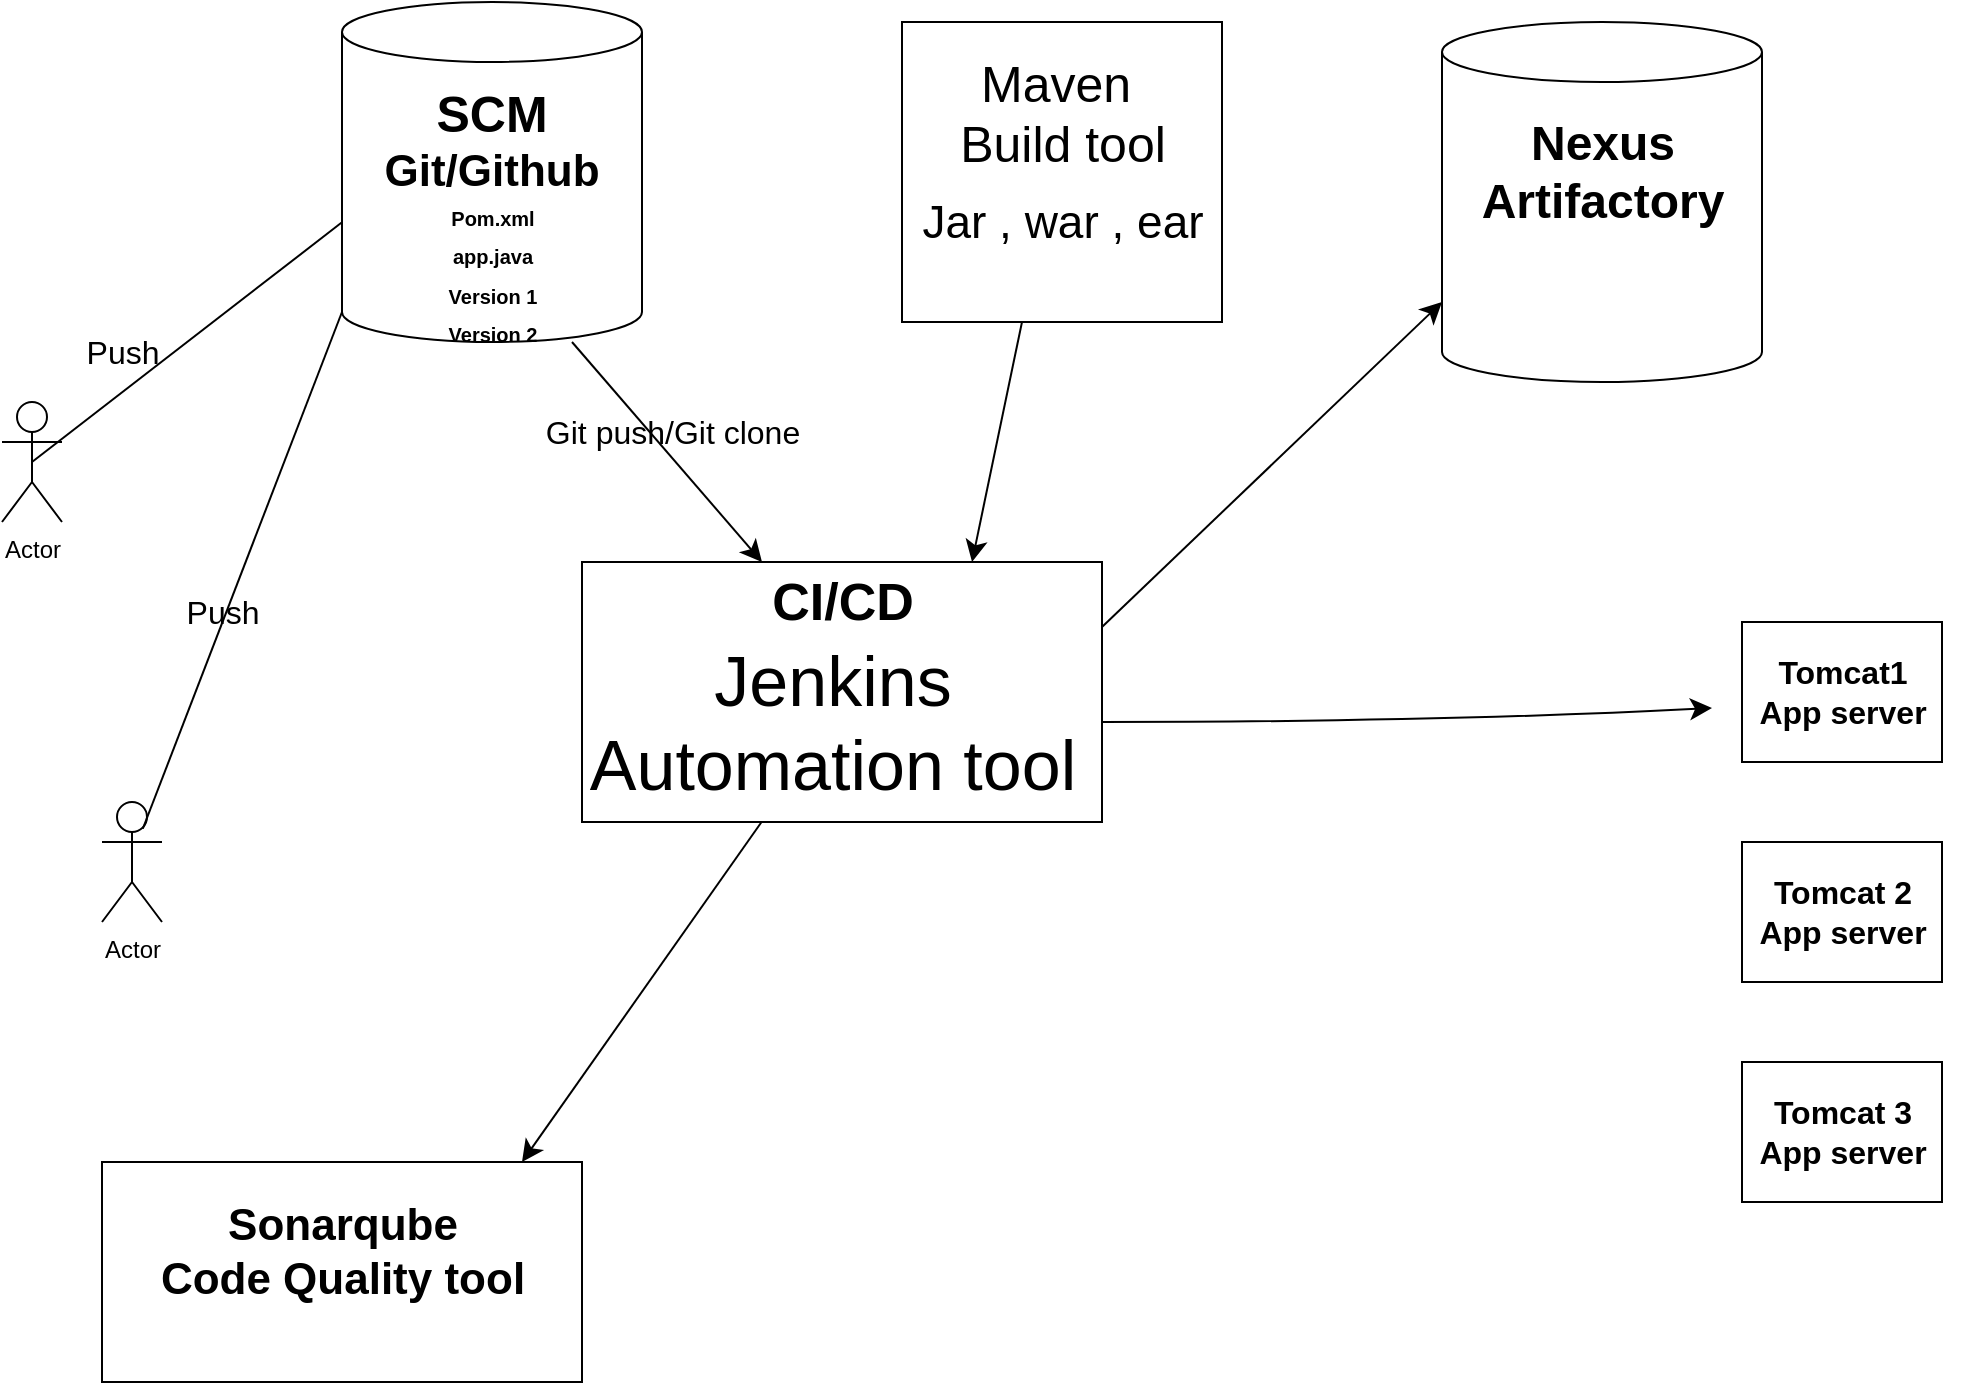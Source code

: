 <mxfile version="21.5.2" type="github">
  <diagram name="Page-1" id="orqfyebBDgiy5mfQhTiV">
    <mxGraphModel dx="152" dy="430" grid="1" gridSize="10" guides="1" tooltips="1" connect="1" arrows="1" fold="1" page="1" pageScale="1" pageWidth="850" pageHeight="1100" math="0" shadow="0">
      <root>
        <mxCell id="0" />
        <mxCell id="1" parent="0" />
        <mxCell id="XpMWFS8Q8_1RwkEn7KaZ-24" value="Push" style="text;html=1;align=center;verticalAlign=middle;resizable=0;points=[];autosize=1;strokeColor=none;fillColor=none;fontSize=16;" parent="1" vertex="1">
          <mxGeometry x="90" y="350" width="60" height="30" as="geometry" />
        </mxCell>
        <mxCell id="I3L2gGV_M_gJtbSRU9ch-5" value="" style="shape=cylinder3;whiteSpace=wrap;html=1;boundedLbl=1;backgroundOutline=1;size=15;" parent="1" vertex="1">
          <mxGeometry x="230" y="190" width="150" height="170" as="geometry" />
        </mxCell>
        <mxCell id="I3L2gGV_M_gJtbSRU9ch-8" value="&lt;font style=&quot;font-size: 25px;&quot;&gt;&lt;b&gt;SCM&lt;/b&gt;&lt;/font&gt;" style="text;html=1;strokeColor=none;fillColor=none;align=center;verticalAlign=middle;whiteSpace=wrap;rounded=0;" parent="1" vertex="1">
          <mxGeometry x="255" y="230" width="100" height="30" as="geometry" />
        </mxCell>
        <mxCell id="akNGeROiG3Rp4HbKhUD0-1" value="Actor" style="shape=umlActor;verticalLabelPosition=bottom;verticalAlign=top;html=1;outlineConnect=0;" parent="1" vertex="1">
          <mxGeometry x="60" y="390" width="30" height="60" as="geometry" />
        </mxCell>
        <mxCell id="akNGeROiG3Rp4HbKhUD0-2" value="Actor" style="shape=umlActor;verticalLabelPosition=bottom;verticalAlign=top;html=1;outlineConnect=0;" parent="1" vertex="1">
          <mxGeometry x="110" y="590" width="30" height="60" as="geometry" />
        </mxCell>
        <mxCell id="akNGeROiG3Rp4HbKhUD0-5" value="" style="endArrow=none;html=1;rounded=0;entryX=0.5;entryY=0.5;entryDx=0;entryDy=0;entryPerimeter=0;exitX=0;exitY=0.648;exitDx=0;exitDy=0;exitPerimeter=0;" parent="1" source="I3L2gGV_M_gJtbSRU9ch-5" target="akNGeROiG3Rp4HbKhUD0-1" edge="1">
          <mxGeometry width="50" height="50" relative="1" as="geometry">
            <mxPoint x="400" y="520" as="sourcePoint" />
            <mxPoint x="450" y="470" as="targetPoint" />
          </mxGeometry>
        </mxCell>
        <mxCell id="akNGeROiG3Rp4HbKhUD0-6" value="" style="endArrow=none;html=1;rounded=0;exitX=0.68;exitY=0.223;exitDx=0;exitDy=0;exitPerimeter=0;entryX=0;entryY=1;entryDx=0;entryDy=-15;entryPerimeter=0;" parent="1" source="akNGeROiG3Rp4HbKhUD0-2" target="I3L2gGV_M_gJtbSRU9ch-5" edge="1">
          <mxGeometry width="50" height="50" relative="1" as="geometry">
            <mxPoint x="400" y="520" as="sourcePoint" />
            <mxPoint x="210" y="390" as="targetPoint" />
          </mxGeometry>
        </mxCell>
        <mxCell id="akNGeROiG3Rp4HbKhUD0-7" value="&lt;font style=&quot;font-size: 22px;&quot;&gt;&lt;b&gt;Git/Github&lt;/b&gt;&lt;/font&gt;" style="text;html=1;strokeColor=none;fillColor=none;align=center;verticalAlign=middle;whiteSpace=wrap;rounded=0;" parent="1" vertex="1">
          <mxGeometry x="265" y="260" width="80" height="30" as="geometry" />
        </mxCell>
        <mxCell id="XpMWFS8Q8_1RwkEn7KaZ-2" value="" style="edgeStyle=none;orthogonalLoop=1;jettySize=auto;html=1;rounded=0;fontSize=12;startSize=8;endSize=8;curved=1;" parent="1" edge="1">
          <mxGeometry width="140" relative="1" as="geometry">
            <mxPoint x="345" y="360" as="sourcePoint" />
            <mxPoint x="440" y="470" as="targetPoint" />
            <Array as="points" />
          </mxGeometry>
        </mxCell>
        <mxCell id="XpMWFS8Q8_1RwkEn7KaZ-3" value="" style="whiteSpace=wrap;html=1;fontSize=16;" parent="1" vertex="1">
          <mxGeometry x="350" y="470" width="260" height="130" as="geometry" />
        </mxCell>
        <mxCell id="XpMWFS8Q8_1RwkEn7KaZ-8" value="Jenkins&lt;br style=&quot;font-size: 35px;&quot;&gt;Automation tool" style="text;html=1;align=center;verticalAlign=middle;resizable=0;points=[];autosize=1;strokeColor=none;fillColor=none;fontSize=35;" parent="1" vertex="1">
          <mxGeometry x="340" y="500" width="270" height="100" as="geometry" />
        </mxCell>
        <mxCell id="XpMWFS8Q8_1RwkEn7KaZ-9" value="&lt;font style=&quot;font-size: 26px;&quot;&gt;CI/CD&lt;/font&gt;" style="text;html=1;align=center;verticalAlign=middle;resizable=0;points=[];autosize=1;strokeColor=none;fillColor=none;fontSize=16;fontStyle=1" parent="1" vertex="1">
          <mxGeometry x="435" y="470" width="90" height="40" as="geometry" />
        </mxCell>
        <mxCell id="XpMWFS8Q8_1RwkEn7KaZ-10" value="Git push/Git clone" style="text;html=1;align=center;verticalAlign=middle;resizable=0;points=[];autosize=1;strokeColor=none;fillColor=none;fontSize=16;" parent="1" vertex="1">
          <mxGeometry x="320" y="390" width="150" height="30" as="geometry" />
        </mxCell>
        <mxCell id="XpMWFS8Q8_1RwkEn7KaZ-12" value="" style="edgeStyle=none;orthogonalLoop=1;jettySize=auto;html=1;rounded=0;fontSize=12;startSize=8;endSize=8;curved=1;" parent="1" source="XpMWFS8Q8_1RwkEn7KaZ-8" edge="1">
          <mxGeometry width="140" relative="1" as="geometry">
            <mxPoint x="320" y="630" as="sourcePoint" />
            <mxPoint x="320" y="770" as="targetPoint" />
            <Array as="points" />
          </mxGeometry>
        </mxCell>
        <mxCell id="XpMWFS8Q8_1RwkEn7KaZ-13" value="" style="whiteSpace=wrap;html=1;fontSize=16;" parent="1" vertex="1">
          <mxGeometry x="510" y="200" width="160" height="150" as="geometry" />
        </mxCell>
        <mxCell id="XpMWFS8Q8_1RwkEn7KaZ-15" value="" style="whiteSpace=wrap;html=1;fontSize=16;" parent="1" vertex="1">
          <mxGeometry x="110" y="770" width="240" height="110" as="geometry" />
        </mxCell>
        <mxCell id="XpMWFS8Q8_1RwkEn7KaZ-14" value="&lt;font style=&quot;font-size: 22px;&quot;&gt;&lt;b&gt;Sonarqube&lt;br&gt;Code Quality tool&lt;/b&gt;&lt;/font&gt;" style="text;html=1;align=center;verticalAlign=middle;resizable=0;points=[];autosize=1;strokeColor=none;fillColor=none;fontSize=16;" parent="1" vertex="1">
          <mxGeometry x="135" y="780" width="190" height="70" as="geometry" />
        </mxCell>
        <mxCell id="XpMWFS8Q8_1RwkEn7KaZ-16" value="&lt;font style=&quot;font-size: 25px;&quot;&gt;Maven&amp;nbsp;&lt;br&gt;Build tool&lt;/font&gt;" style="text;html=1;align=center;verticalAlign=middle;resizable=0;points=[];autosize=1;strokeColor=none;fillColor=none;fontSize=16;" parent="1" vertex="1">
          <mxGeometry x="525" y="210" width="130" height="70" as="geometry" />
        </mxCell>
        <mxCell id="XpMWFS8Q8_1RwkEn7KaZ-17" value="&lt;font style=&quot;font-size: 23px;&quot;&gt;Jar , war , ear&lt;/font&gt;" style="text;html=1;align=center;verticalAlign=middle;resizable=0;points=[];autosize=1;strokeColor=none;fillColor=none;fontSize=16;" parent="1" vertex="1">
          <mxGeometry x="510" y="280" width="160" height="40" as="geometry" />
        </mxCell>
        <mxCell id="XpMWFS8Q8_1RwkEn7KaZ-18" value="" style="edgeStyle=none;orthogonalLoop=1;jettySize=auto;html=1;rounded=0;fontSize=12;startSize=8;endSize=8;curved=1;entryX=0.75;entryY=0;entryDx=0;entryDy=0;" parent="1" target="XpMWFS8Q8_1RwkEn7KaZ-3" edge="1">
          <mxGeometry width="140" relative="1" as="geometry">
            <mxPoint x="570" y="350" as="sourcePoint" />
            <mxPoint x="610" y="450" as="targetPoint" />
            <Array as="points" />
          </mxGeometry>
        </mxCell>
        <mxCell id="XpMWFS8Q8_1RwkEn7KaZ-19" value="&lt;font style=&quot;font-size: 10px;&quot;&gt;&lt;b&gt;Pom.xml&lt;br&gt;app.java&lt;br&gt;Version 1&lt;br&gt;Version 2&lt;/b&gt;&lt;/font&gt;" style="text;html=1;align=center;verticalAlign=middle;resizable=0;points=[];autosize=1;strokeColor=none;fillColor=none;fontSize=16;" parent="1" vertex="1">
          <mxGeometry x="270" y="280" width="70" height="90" as="geometry" />
        </mxCell>
        <mxCell id="XpMWFS8Q8_1RwkEn7KaZ-21" value="Push" style="text;html=1;align=center;verticalAlign=middle;resizable=0;points=[];autosize=1;strokeColor=none;fillColor=none;fontSize=16;" parent="1" vertex="1">
          <mxGeometry x="140" y="480" width="60" height="30" as="geometry" />
        </mxCell>
        <mxCell id="XpMWFS8Q8_1RwkEn7KaZ-31" value="" style="edgeStyle=none;orthogonalLoop=1;jettySize=auto;html=1;rounded=0;fontSize=12;startSize=8;endSize=8;curved=1;exitX=1;exitY=0.25;exitDx=0;exitDy=0;" parent="1" source="XpMWFS8Q8_1RwkEn7KaZ-3" edge="1">
          <mxGeometry width="140" relative="1" as="geometry">
            <mxPoint x="620" y="480" as="sourcePoint" />
            <mxPoint x="780" y="340" as="targetPoint" />
            <Array as="points" />
          </mxGeometry>
        </mxCell>
        <mxCell id="XpMWFS8Q8_1RwkEn7KaZ-33" value="" style="shape=cylinder3;whiteSpace=wrap;html=1;boundedLbl=1;backgroundOutline=1;size=15;" parent="1" vertex="1">
          <mxGeometry x="780" y="200" width="160" height="180" as="geometry" />
        </mxCell>
        <mxCell id="XpMWFS8Q8_1RwkEn7KaZ-34" value="&lt;font style=&quot;font-size: 24px;&quot;&gt;&lt;b&gt;Nexus&lt;br&gt;Artifactory&lt;/b&gt;&lt;/font&gt;" style="text;html=1;align=center;verticalAlign=middle;resizable=0;points=[];autosize=1;strokeColor=none;fillColor=none;fontSize=16;" parent="1" vertex="1">
          <mxGeometry x="790" y="240" width="140" height="70" as="geometry" />
        </mxCell>
        <mxCell id="XpMWFS8Q8_1RwkEn7KaZ-35" value="" style="edgeStyle=none;orthogonalLoop=1;jettySize=auto;html=1;rounded=0;fontSize=12;startSize=8;endSize=8;curved=1;exitX=1;exitY=0.5;exitDx=0;exitDy=0;exitPerimeter=0;" parent="1" source="XpMWFS8Q8_1RwkEn7KaZ-8" edge="1">
          <mxGeometry width="140" relative="1" as="geometry">
            <mxPoint x="620" y="549.86" as="sourcePoint" />
            <mxPoint x="915" y="543" as="targetPoint" />
            <Array as="points">
              <mxPoint x="780" y="550" />
            </Array>
          </mxGeometry>
        </mxCell>
        <mxCell id="WIepjKheqfQD86ppTLn6-1" value="" style="whiteSpace=wrap;html=1;fontSize=16;" vertex="1" parent="1">
          <mxGeometry x="930" y="500" width="100" height="70" as="geometry" />
        </mxCell>
        <mxCell id="WIepjKheqfQD86ppTLn6-3" value="&lt;b&gt;Tomcat1&lt;br&gt;App server&lt;/b&gt;" style="text;html=1;align=center;verticalAlign=middle;resizable=0;points=[];autosize=1;strokeColor=none;fillColor=none;fontSize=16;" vertex="1" parent="1">
          <mxGeometry x="930" y="510" width="100" height="50" as="geometry" />
        </mxCell>
        <mxCell id="WIepjKheqfQD86ppTLn6-5" style="edgeStyle=none;curved=1;rounded=0;orthogonalLoop=1;jettySize=auto;html=1;entryX=1;entryY=0.5;entryDx=0;entryDy=0;fontSize=12;startSize=8;endSize=8;" edge="1" parent="1" source="WIepjKheqfQD86ppTLn6-1" target="WIepjKheqfQD86ppTLn6-1">
          <mxGeometry relative="1" as="geometry" />
        </mxCell>
        <mxCell id="WIepjKheqfQD86ppTLn6-6" value="" style="whiteSpace=wrap;html=1;fontSize=16;" vertex="1" parent="1">
          <mxGeometry x="930" y="610" width="100" height="70" as="geometry" />
        </mxCell>
        <mxCell id="WIepjKheqfQD86ppTLn6-8" value="&lt;b&gt;Tomcat 2&lt;br&gt;App server&lt;br&gt;&lt;/b&gt;" style="text;html=1;align=center;verticalAlign=middle;resizable=0;points=[];autosize=1;strokeColor=none;fillColor=none;fontSize=16;" vertex="1" parent="1">
          <mxGeometry x="930" y="620" width="100" height="50" as="geometry" />
        </mxCell>
        <mxCell id="WIepjKheqfQD86ppTLn6-10" value="" style="rounded=0;whiteSpace=wrap;html=1;fontSize=16;" vertex="1" parent="1">
          <mxGeometry x="930" y="720" width="100" height="70" as="geometry" />
        </mxCell>
        <mxCell id="WIepjKheqfQD86ppTLn6-11" value="&lt;b&gt;Tomcat 3&lt;br&gt;App server&lt;br&gt;&lt;/b&gt;" style="text;html=1;align=center;verticalAlign=middle;resizable=0;points=[];autosize=1;strokeColor=none;fillColor=none;fontSize=16;" vertex="1" parent="1">
          <mxGeometry x="930" y="730" width="100" height="50" as="geometry" />
        </mxCell>
      </root>
    </mxGraphModel>
  </diagram>
</mxfile>
